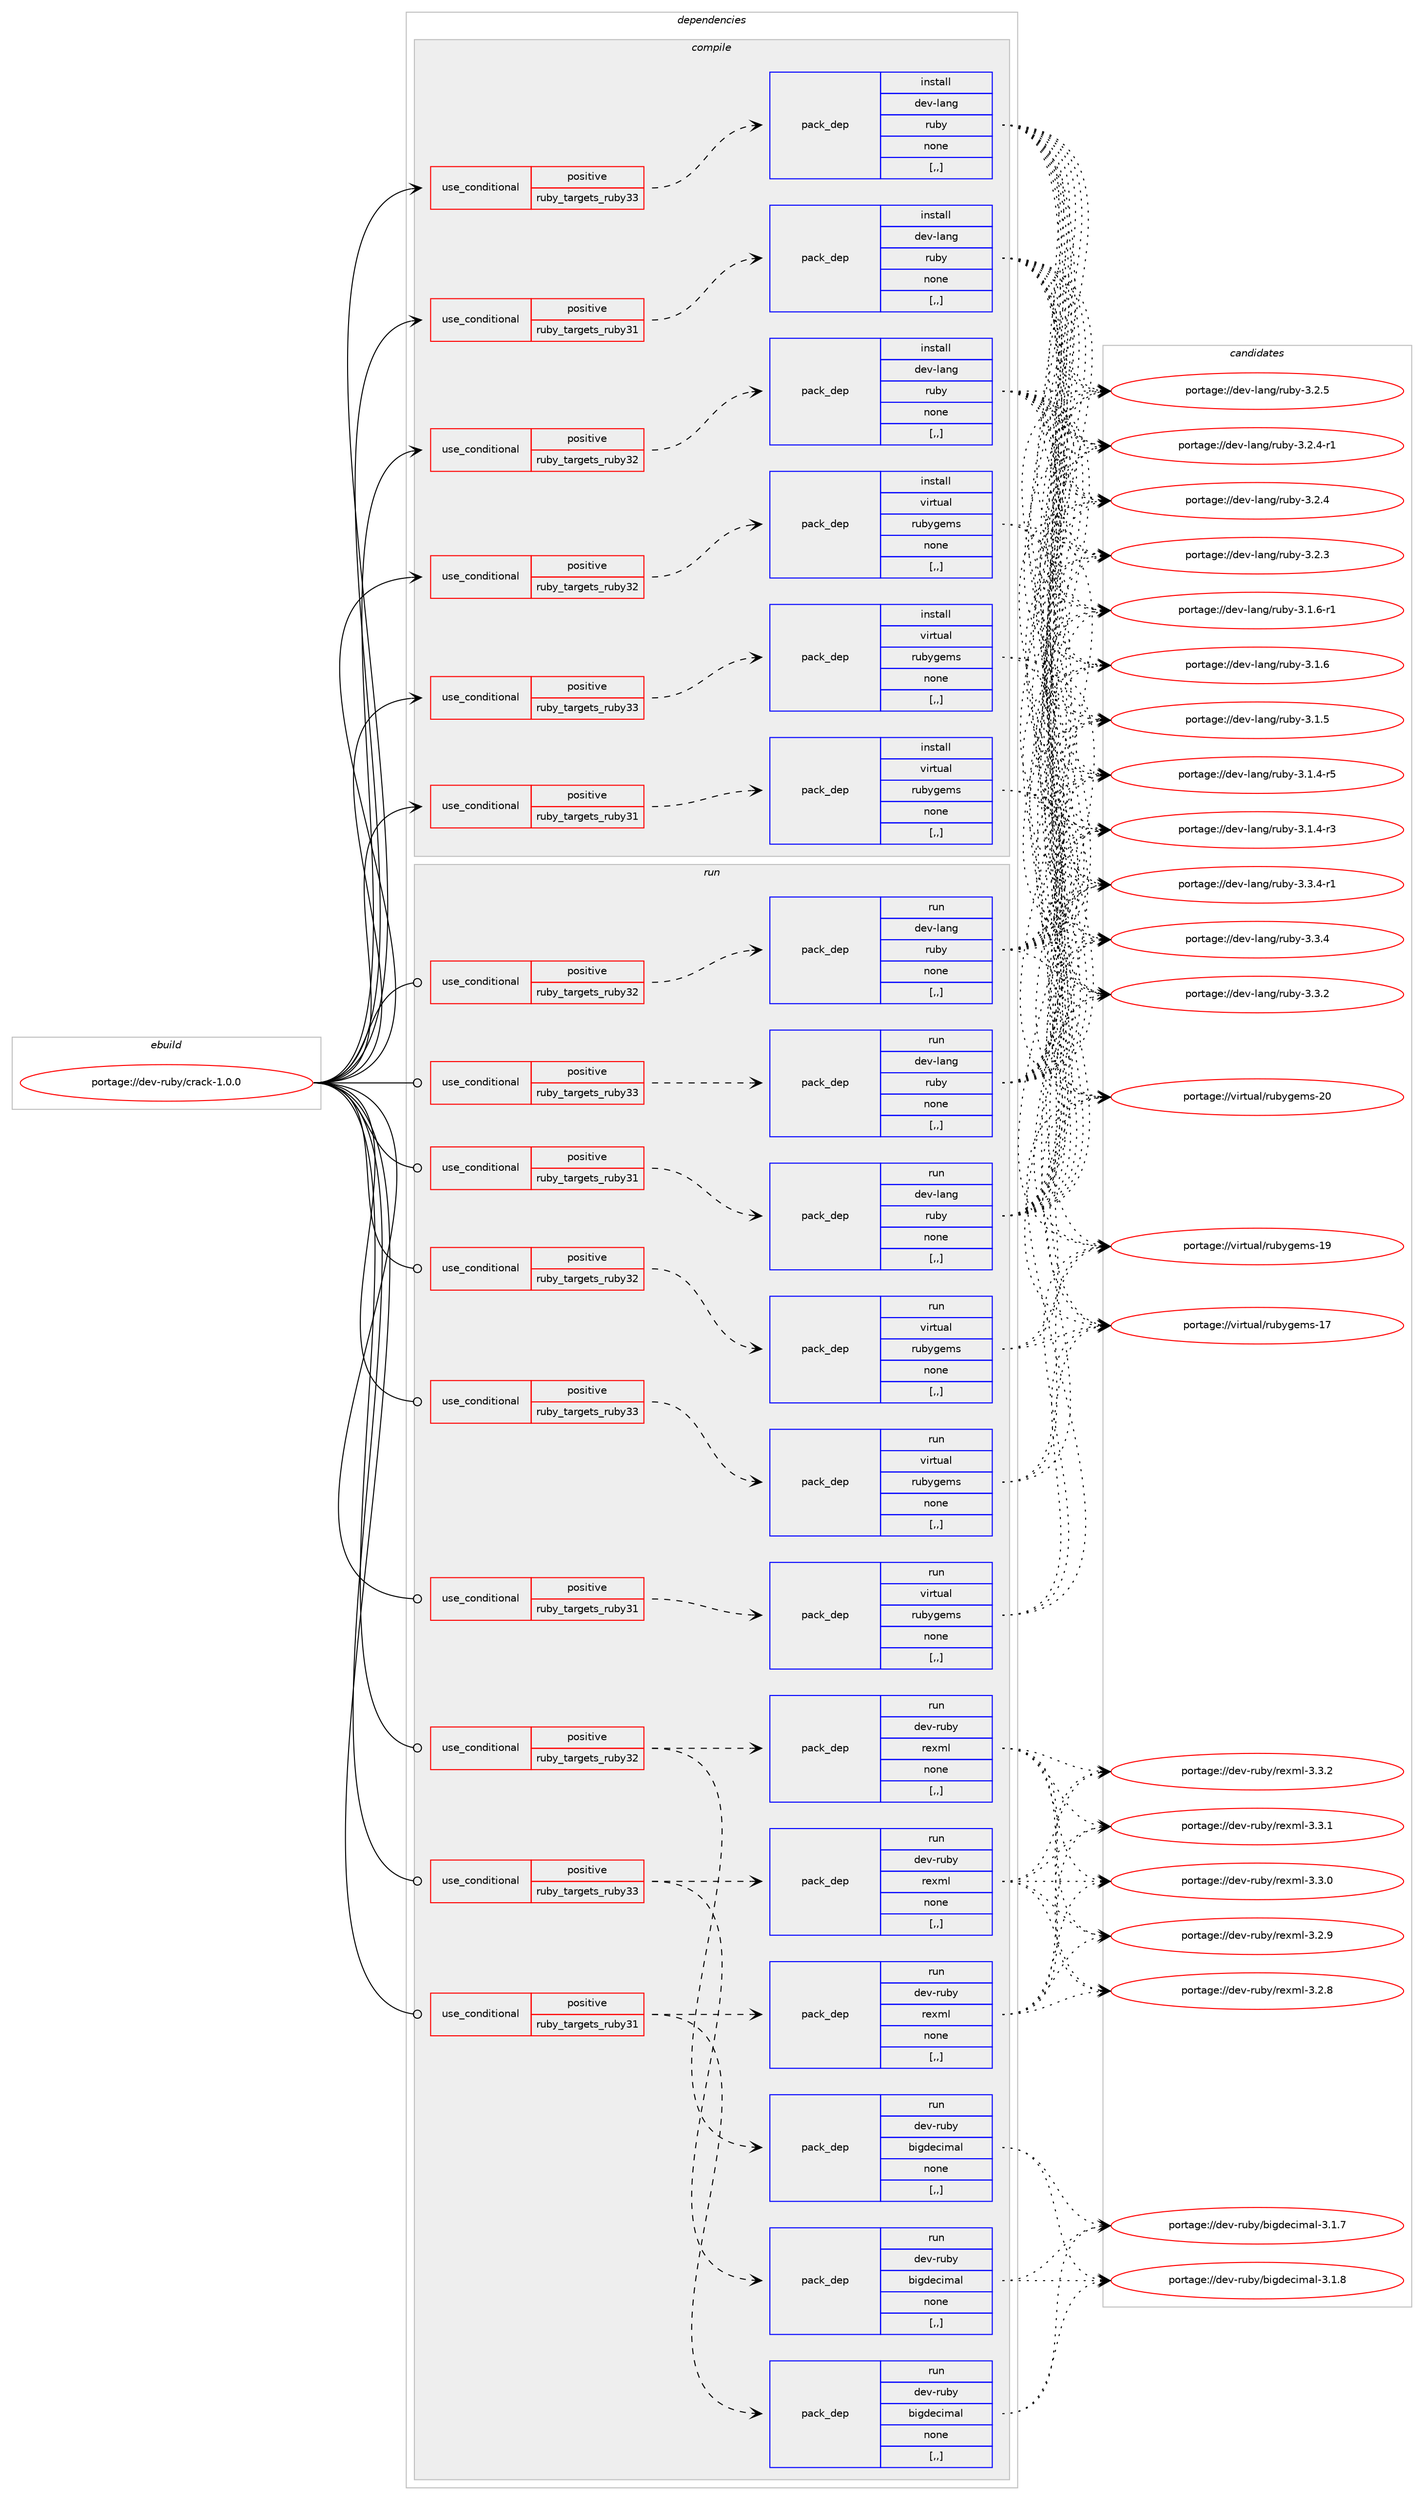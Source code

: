 digraph prolog {

# *************
# Graph options
# *************

newrank=true;
concentrate=true;
compound=true;
graph [rankdir=LR,fontname=Helvetica,fontsize=10,ranksep=1.5];#, ranksep=2.5, nodesep=0.2];
edge  [arrowhead=vee];
node  [fontname=Helvetica,fontsize=10];

# **********
# The ebuild
# **********

subgraph cluster_leftcol {
color=gray;
label=<<i>ebuild</i>>;
id [label="portage://dev-ruby/crack-1.0.0", color=red, width=4, href="../dev-ruby/crack-1.0.0.svg"];
}

# ****************
# The dependencies
# ****************

subgraph cluster_midcol {
color=gray;
label=<<i>dependencies</i>>;
subgraph cluster_compile {
fillcolor="#eeeeee";
style=filled;
label=<<i>compile</i>>;
subgraph cond46102 {
dependency180258 [label=<<TABLE BORDER="0" CELLBORDER="1" CELLSPACING="0" CELLPADDING="4"><TR><TD ROWSPAN="3" CELLPADDING="10">use_conditional</TD></TR><TR><TD>positive</TD></TR><TR><TD>ruby_targets_ruby31</TD></TR></TABLE>>, shape=none, color=red];
subgraph pack132863 {
dependency180259 [label=<<TABLE BORDER="0" CELLBORDER="1" CELLSPACING="0" CELLPADDING="4" WIDTH="220"><TR><TD ROWSPAN="6" CELLPADDING="30">pack_dep</TD></TR><TR><TD WIDTH="110">install</TD></TR><TR><TD>dev-lang</TD></TR><TR><TD>ruby</TD></TR><TR><TD>none</TD></TR><TR><TD>[,,]</TD></TR></TABLE>>, shape=none, color=blue];
}
dependency180258:e -> dependency180259:w [weight=20,style="dashed",arrowhead="vee"];
}
id:e -> dependency180258:w [weight=20,style="solid",arrowhead="vee"];
subgraph cond46103 {
dependency180260 [label=<<TABLE BORDER="0" CELLBORDER="1" CELLSPACING="0" CELLPADDING="4"><TR><TD ROWSPAN="3" CELLPADDING="10">use_conditional</TD></TR><TR><TD>positive</TD></TR><TR><TD>ruby_targets_ruby31</TD></TR></TABLE>>, shape=none, color=red];
subgraph pack132864 {
dependency180261 [label=<<TABLE BORDER="0" CELLBORDER="1" CELLSPACING="0" CELLPADDING="4" WIDTH="220"><TR><TD ROWSPAN="6" CELLPADDING="30">pack_dep</TD></TR><TR><TD WIDTH="110">install</TD></TR><TR><TD>virtual</TD></TR><TR><TD>rubygems</TD></TR><TR><TD>none</TD></TR><TR><TD>[,,]</TD></TR></TABLE>>, shape=none, color=blue];
}
dependency180260:e -> dependency180261:w [weight=20,style="dashed",arrowhead="vee"];
}
id:e -> dependency180260:w [weight=20,style="solid",arrowhead="vee"];
subgraph cond46104 {
dependency180262 [label=<<TABLE BORDER="0" CELLBORDER="1" CELLSPACING="0" CELLPADDING="4"><TR><TD ROWSPAN="3" CELLPADDING="10">use_conditional</TD></TR><TR><TD>positive</TD></TR><TR><TD>ruby_targets_ruby32</TD></TR></TABLE>>, shape=none, color=red];
subgraph pack132865 {
dependency180263 [label=<<TABLE BORDER="0" CELLBORDER="1" CELLSPACING="0" CELLPADDING="4" WIDTH="220"><TR><TD ROWSPAN="6" CELLPADDING="30">pack_dep</TD></TR><TR><TD WIDTH="110">install</TD></TR><TR><TD>dev-lang</TD></TR><TR><TD>ruby</TD></TR><TR><TD>none</TD></TR><TR><TD>[,,]</TD></TR></TABLE>>, shape=none, color=blue];
}
dependency180262:e -> dependency180263:w [weight=20,style="dashed",arrowhead="vee"];
}
id:e -> dependency180262:w [weight=20,style="solid",arrowhead="vee"];
subgraph cond46105 {
dependency180264 [label=<<TABLE BORDER="0" CELLBORDER="1" CELLSPACING="0" CELLPADDING="4"><TR><TD ROWSPAN="3" CELLPADDING="10">use_conditional</TD></TR><TR><TD>positive</TD></TR><TR><TD>ruby_targets_ruby32</TD></TR></TABLE>>, shape=none, color=red];
subgraph pack132866 {
dependency180265 [label=<<TABLE BORDER="0" CELLBORDER="1" CELLSPACING="0" CELLPADDING="4" WIDTH="220"><TR><TD ROWSPAN="6" CELLPADDING="30">pack_dep</TD></TR><TR><TD WIDTH="110">install</TD></TR><TR><TD>virtual</TD></TR><TR><TD>rubygems</TD></TR><TR><TD>none</TD></TR><TR><TD>[,,]</TD></TR></TABLE>>, shape=none, color=blue];
}
dependency180264:e -> dependency180265:w [weight=20,style="dashed",arrowhead="vee"];
}
id:e -> dependency180264:w [weight=20,style="solid",arrowhead="vee"];
subgraph cond46106 {
dependency180266 [label=<<TABLE BORDER="0" CELLBORDER="1" CELLSPACING="0" CELLPADDING="4"><TR><TD ROWSPAN="3" CELLPADDING="10">use_conditional</TD></TR><TR><TD>positive</TD></TR><TR><TD>ruby_targets_ruby33</TD></TR></TABLE>>, shape=none, color=red];
subgraph pack132867 {
dependency180267 [label=<<TABLE BORDER="0" CELLBORDER="1" CELLSPACING="0" CELLPADDING="4" WIDTH="220"><TR><TD ROWSPAN="6" CELLPADDING="30">pack_dep</TD></TR><TR><TD WIDTH="110">install</TD></TR><TR><TD>dev-lang</TD></TR><TR><TD>ruby</TD></TR><TR><TD>none</TD></TR><TR><TD>[,,]</TD></TR></TABLE>>, shape=none, color=blue];
}
dependency180266:e -> dependency180267:w [weight=20,style="dashed",arrowhead="vee"];
}
id:e -> dependency180266:w [weight=20,style="solid",arrowhead="vee"];
subgraph cond46107 {
dependency180268 [label=<<TABLE BORDER="0" CELLBORDER="1" CELLSPACING="0" CELLPADDING="4"><TR><TD ROWSPAN="3" CELLPADDING="10">use_conditional</TD></TR><TR><TD>positive</TD></TR><TR><TD>ruby_targets_ruby33</TD></TR></TABLE>>, shape=none, color=red];
subgraph pack132868 {
dependency180269 [label=<<TABLE BORDER="0" CELLBORDER="1" CELLSPACING="0" CELLPADDING="4" WIDTH="220"><TR><TD ROWSPAN="6" CELLPADDING="30">pack_dep</TD></TR><TR><TD WIDTH="110">install</TD></TR><TR><TD>virtual</TD></TR><TR><TD>rubygems</TD></TR><TR><TD>none</TD></TR><TR><TD>[,,]</TD></TR></TABLE>>, shape=none, color=blue];
}
dependency180268:e -> dependency180269:w [weight=20,style="dashed",arrowhead="vee"];
}
id:e -> dependency180268:w [weight=20,style="solid",arrowhead="vee"];
}
subgraph cluster_compileandrun {
fillcolor="#eeeeee";
style=filled;
label=<<i>compile and run</i>>;
}
subgraph cluster_run {
fillcolor="#eeeeee";
style=filled;
label=<<i>run</i>>;
subgraph cond46108 {
dependency180270 [label=<<TABLE BORDER="0" CELLBORDER="1" CELLSPACING="0" CELLPADDING="4"><TR><TD ROWSPAN="3" CELLPADDING="10">use_conditional</TD></TR><TR><TD>positive</TD></TR><TR><TD>ruby_targets_ruby31</TD></TR></TABLE>>, shape=none, color=red];
subgraph pack132869 {
dependency180271 [label=<<TABLE BORDER="0" CELLBORDER="1" CELLSPACING="0" CELLPADDING="4" WIDTH="220"><TR><TD ROWSPAN="6" CELLPADDING="30">pack_dep</TD></TR><TR><TD WIDTH="110">run</TD></TR><TR><TD>dev-lang</TD></TR><TR><TD>ruby</TD></TR><TR><TD>none</TD></TR><TR><TD>[,,]</TD></TR></TABLE>>, shape=none, color=blue];
}
dependency180270:e -> dependency180271:w [weight=20,style="dashed",arrowhead="vee"];
}
id:e -> dependency180270:w [weight=20,style="solid",arrowhead="odot"];
subgraph cond46109 {
dependency180272 [label=<<TABLE BORDER="0" CELLBORDER="1" CELLSPACING="0" CELLPADDING="4"><TR><TD ROWSPAN="3" CELLPADDING="10">use_conditional</TD></TR><TR><TD>positive</TD></TR><TR><TD>ruby_targets_ruby31</TD></TR></TABLE>>, shape=none, color=red];
subgraph pack132870 {
dependency180273 [label=<<TABLE BORDER="0" CELLBORDER="1" CELLSPACING="0" CELLPADDING="4" WIDTH="220"><TR><TD ROWSPAN="6" CELLPADDING="30">pack_dep</TD></TR><TR><TD WIDTH="110">run</TD></TR><TR><TD>dev-ruby</TD></TR><TR><TD>bigdecimal</TD></TR><TR><TD>none</TD></TR><TR><TD>[,,]</TD></TR></TABLE>>, shape=none, color=blue];
}
dependency180272:e -> dependency180273:w [weight=20,style="dashed",arrowhead="vee"];
subgraph pack132871 {
dependency180274 [label=<<TABLE BORDER="0" CELLBORDER="1" CELLSPACING="0" CELLPADDING="4" WIDTH="220"><TR><TD ROWSPAN="6" CELLPADDING="30">pack_dep</TD></TR><TR><TD WIDTH="110">run</TD></TR><TR><TD>dev-ruby</TD></TR><TR><TD>rexml</TD></TR><TR><TD>none</TD></TR><TR><TD>[,,]</TD></TR></TABLE>>, shape=none, color=blue];
}
dependency180272:e -> dependency180274:w [weight=20,style="dashed",arrowhead="vee"];
}
id:e -> dependency180272:w [weight=20,style="solid",arrowhead="odot"];
subgraph cond46110 {
dependency180275 [label=<<TABLE BORDER="0" CELLBORDER="1" CELLSPACING="0" CELLPADDING="4"><TR><TD ROWSPAN="3" CELLPADDING="10">use_conditional</TD></TR><TR><TD>positive</TD></TR><TR><TD>ruby_targets_ruby31</TD></TR></TABLE>>, shape=none, color=red];
subgraph pack132872 {
dependency180276 [label=<<TABLE BORDER="0" CELLBORDER="1" CELLSPACING="0" CELLPADDING="4" WIDTH="220"><TR><TD ROWSPAN="6" CELLPADDING="30">pack_dep</TD></TR><TR><TD WIDTH="110">run</TD></TR><TR><TD>virtual</TD></TR><TR><TD>rubygems</TD></TR><TR><TD>none</TD></TR><TR><TD>[,,]</TD></TR></TABLE>>, shape=none, color=blue];
}
dependency180275:e -> dependency180276:w [weight=20,style="dashed",arrowhead="vee"];
}
id:e -> dependency180275:w [weight=20,style="solid",arrowhead="odot"];
subgraph cond46111 {
dependency180277 [label=<<TABLE BORDER="0" CELLBORDER="1" CELLSPACING="0" CELLPADDING="4"><TR><TD ROWSPAN="3" CELLPADDING="10">use_conditional</TD></TR><TR><TD>positive</TD></TR><TR><TD>ruby_targets_ruby32</TD></TR></TABLE>>, shape=none, color=red];
subgraph pack132873 {
dependency180278 [label=<<TABLE BORDER="0" CELLBORDER="1" CELLSPACING="0" CELLPADDING="4" WIDTH="220"><TR><TD ROWSPAN="6" CELLPADDING="30">pack_dep</TD></TR><TR><TD WIDTH="110">run</TD></TR><TR><TD>dev-lang</TD></TR><TR><TD>ruby</TD></TR><TR><TD>none</TD></TR><TR><TD>[,,]</TD></TR></TABLE>>, shape=none, color=blue];
}
dependency180277:e -> dependency180278:w [weight=20,style="dashed",arrowhead="vee"];
}
id:e -> dependency180277:w [weight=20,style="solid",arrowhead="odot"];
subgraph cond46112 {
dependency180279 [label=<<TABLE BORDER="0" CELLBORDER="1" CELLSPACING="0" CELLPADDING="4"><TR><TD ROWSPAN="3" CELLPADDING="10">use_conditional</TD></TR><TR><TD>positive</TD></TR><TR><TD>ruby_targets_ruby32</TD></TR></TABLE>>, shape=none, color=red];
subgraph pack132874 {
dependency180280 [label=<<TABLE BORDER="0" CELLBORDER="1" CELLSPACING="0" CELLPADDING="4" WIDTH="220"><TR><TD ROWSPAN="6" CELLPADDING="30">pack_dep</TD></TR><TR><TD WIDTH="110">run</TD></TR><TR><TD>dev-ruby</TD></TR><TR><TD>bigdecimal</TD></TR><TR><TD>none</TD></TR><TR><TD>[,,]</TD></TR></TABLE>>, shape=none, color=blue];
}
dependency180279:e -> dependency180280:w [weight=20,style="dashed",arrowhead="vee"];
subgraph pack132875 {
dependency180281 [label=<<TABLE BORDER="0" CELLBORDER="1" CELLSPACING="0" CELLPADDING="4" WIDTH="220"><TR><TD ROWSPAN="6" CELLPADDING="30">pack_dep</TD></TR><TR><TD WIDTH="110">run</TD></TR><TR><TD>dev-ruby</TD></TR><TR><TD>rexml</TD></TR><TR><TD>none</TD></TR><TR><TD>[,,]</TD></TR></TABLE>>, shape=none, color=blue];
}
dependency180279:e -> dependency180281:w [weight=20,style="dashed",arrowhead="vee"];
}
id:e -> dependency180279:w [weight=20,style="solid",arrowhead="odot"];
subgraph cond46113 {
dependency180282 [label=<<TABLE BORDER="0" CELLBORDER="1" CELLSPACING="0" CELLPADDING="4"><TR><TD ROWSPAN="3" CELLPADDING="10">use_conditional</TD></TR><TR><TD>positive</TD></TR><TR><TD>ruby_targets_ruby32</TD></TR></TABLE>>, shape=none, color=red];
subgraph pack132876 {
dependency180283 [label=<<TABLE BORDER="0" CELLBORDER="1" CELLSPACING="0" CELLPADDING="4" WIDTH="220"><TR><TD ROWSPAN="6" CELLPADDING="30">pack_dep</TD></TR><TR><TD WIDTH="110">run</TD></TR><TR><TD>virtual</TD></TR><TR><TD>rubygems</TD></TR><TR><TD>none</TD></TR><TR><TD>[,,]</TD></TR></TABLE>>, shape=none, color=blue];
}
dependency180282:e -> dependency180283:w [weight=20,style="dashed",arrowhead="vee"];
}
id:e -> dependency180282:w [weight=20,style="solid",arrowhead="odot"];
subgraph cond46114 {
dependency180284 [label=<<TABLE BORDER="0" CELLBORDER="1" CELLSPACING="0" CELLPADDING="4"><TR><TD ROWSPAN="3" CELLPADDING="10">use_conditional</TD></TR><TR><TD>positive</TD></TR><TR><TD>ruby_targets_ruby33</TD></TR></TABLE>>, shape=none, color=red];
subgraph pack132877 {
dependency180285 [label=<<TABLE BORDER="0" CELLBORDER="1" CELLSPACING="0" CELLPADDING="4" WIDTH="220"><TR><TD ROWSPAN="6" CELLPADDING="30">pack_dep</TD></TR><TR><TD WIDTH="110">run</TD></TR><TR><TD>dev-lang</TD></TR><TR><TD>ruby</TD></TR><TR><TD>none</TD></TR><TR><TD>[,,]</TD></TR></TABLE>>, shape=none, color=blue];
}
dependency180284:e -> dependency180285:w [weight=20,style="dashed",arrowhead="vee"];
}
id:e -> dependency180284:w [weight=20,style="solid",arrowhead="odot"];
subgraph cond46115 {
dependency180286 [label=<<TABLE BORDER="0" CELLBORDER="1" CELLSPACING="0" CELLPADDING="4"><TR><TD ROWSPAN="3" CELLPADDING="10">use_conditional</TD></TR><TR><TD>positive</TD></TR><TR><TD>ruby_targets_ruby33</TD></TR></TABLE>>, shape=none, color=red];
subgraph pack132878 {
dependency180287 [label=<<TABLE BORDER="0" CELLBORDER="1" CELLSPACING="0" CELLPADDING="4" WIDTH="220"><TR><TD ROWSPAN="6" CELLPADDING="30">pack_dep</TD></TR><TR><TD WIDTH="110">run</TD></TR><TR><TD>dev-ruby</TD></TR><TR><TD>bigdecimal</TD></TR><TR><TD>none</TD></TR><TR><TD>[,,]</TD></TR></TABLE>>, shape=none, color=blue];
}
dependency180286:e -> dependency180287:w [weight=20,style="dashed",arrowhead="vee"];
subgraph pack132879 {
dependency180288 [label=<<TABLE BORDER="0" CELLBORDER="1" CELLSPACING="0" CELLPADDING="4" WIDTH="220"><TR><TD ROWSPAN="6" CELLPADDING="30">pack_dep</TD></TR><TR><TD WIDTH="110">run</TD></TR><TR><TD>dev-ruby</TD></TR><TR><TD>rexml</TD></TR><TR><TD>none</TD></TR><TR><TD>[,,]</TD></TR></TABLE>>, shape=none, color=blue];
}
dependency180286:e -> dependency180288:w [weight=20,style="dashed",arrowhead="vee"];
}
id:e -> dependency180286:w [weight=20,style="solid",arrowhead="odot"];
subgraph cond46116 {
dependency180289 [label=<<TABLE BORDER="0" CELLBORDER="1" CELLSPACING="0" CELLPADDING="4"><TR><TD ROWSPAN="3" CELLPADDING="10">use_conditional</TD></TR><TR><TD>positive</TD></TR><TR><TD>ruby_targets_ruby33</TD></TR></TABLE>>, shape=none, color=red];
subgraph pack132880 {
dependency180290 [label=<<TABLE BORDER="0" CELLBORDER="1" CELLSPACING="0" CELLPADDING="4" WIDTH="220"><TR><TD ROWSPAN="6" CELLPADDING="30">pack_dep</TD></TR><TR><TD WIDTH="110">run</TD></TR><TR><TD>virtual</TD></TR><TR><TD>rubygems</TD></TR><TR><TD>none</TD></TR><TR><TD>[,,]</TD></TR></TABLE>>, shape=none, color=blue];
}
dependency180289:e -> dependency180290:w [weight=20,style="dashed",arrowhead="vee"];
}
id:e -> dependency180289:w [weight=20,style="solid",arrowhead="odot"];
}
}

# **************
# The candidates
# **************

subgraph cluster_choices {
rank=same;
color=gray;
label=<<i>candidates</i>>;

subgraph choice132863 {
color=black;
nodesep=1;
choice100101118451089711010347114117981214551465146524511449 [label="portage://dev-lang/ruby-3.3.4-r1", color=red, width=4,href="../dev-lang/ruby-3.3.4-r1.svg"];
choice10010111845108971101034711411798121455146514652 [label="portage://dev-lang/ruby-3.3.4", color=red, width=4,href="../dev-lang/ruby-3.3.4.svg"];
choice10010111845108971101034711411798121455146514650 [label="portage://dev-lang/ruby-3.3.2", color=red, width=4,href="../dev-lang/ruby-3.3.2.svg"];
choice10010111845108971101034711411798121455146504653 [label="portage://dev-lang/ruby-3.2.5", color=red, width=4,href="../dev-lang/ruby-3.2.5.svg"];
choice100101118451089711010347114117981214551465046524511449 [label="portage://dev-lang/ruby-3.2.4-r1", color=red, width=4,href="../dev-lang/ruby-3.2.4-r1.svg"];
choice10010111845108971101034711411798121455146504652 [label="portage://dev-lang/ruby-3.2.4", color=red, width=4,href="../dev-lang/ruby-3.2.4.svg"];
choice10010111845108971101034711411798121455146504651 [label="portage://dev-lang/ruby-3.2.3", color=red, width=4,href="../dev-lang/ruby-3.2.3.svg"];
choice100101118451089711010347114117981214551464946544511449 [label="portage://dev-lang/ruby-3.1.6-r1", color=red, width=4,href="../dev-lang/ruby-3.1.6-r1.svg"];
choice10010111845108971101034711411798121455146494654 [label="portage://dev-lang/ruby-3.1.6", color=red, width=4,href="../dev-lang/ruby-3.1.6.svg"];
choice10010111845108971101034711411798121455146494653 [label="portage://dev-lang/ruby-3.1.5", color=red, width=4,href="../dev-lang/ruby-3.1.5.svg"];
choice100101118451089711010347114117981214551464946524511453 [label="portage://dev-lang/ruby-3.1.4-r5", color=red, width=4,href="../dev-lang/ruby-3.1.4-r5.svg"];
choice100101118451089711010347114117981214551464946524511451 [label="portage://dev-lang/ruby-3.1.4-r3", color=red, width=4,href="../dev-lang/ruby-3.1.4-r3.svg"];
dependency180259:e -> choice100101118451089711010347114117981214551465146524511449:w [style=dotted,weight="100"];
dependency180259:e -> choice10010111845108971101034711411798121455146514652:w [style=dotted,weight="100"];
dependency180259:e -> choice10010111845108971101034711411798121455146514650:w [style=dotted,weight="100"];
dependency180259:e -> choice10010111845108971101034711411798121455146504653:w [style=dotted,weight="100"];
dependency180259:e -> choice100101118451089711010347114117981214551465046524511449:w [style=dotted,weight="100"];
dependency180259:e -> choice10010111845108971101034711411798121455146504652:w [style=dotted,weight="100"];
dependency180259:e -> choice10010111845108971101034711411798121455146504651:w [style=dotted,weight="100"];
dependency180259:e -> choice100101118451089711010347114117981214551464946544511449:w [style=dotted,weight="100"];
dependency180259:e -> choice10010111845108971101034711411798121455146494654:w [style=dotted,weight="100"];
dependency180259:e -> choice10010111845108971101034711411798121455146494653:w [style=dotted,weight="100"];
dependency180259:e -> choice100101118451089711010347114117981214551464946524511453:w [style=dotted,weight="100"];
dependency180259:e -> choice100101118451089711010347114117981214551464946524511451:w [style=dotted,weight="100"];
}
subgraph choice132864 {
color=black;
nodesep=1;
choice118105114116117971084711411798121103101109115455048 [label="portage://virtual/rubygems-20", color=red, width=4,href="../virtual/rubygems-20.svg"];
choice118105114116117971084711411798121103101109115454957 [label="portage://virtual/rubygems-19", color=red, width=4,href="../virtual/rubygems-19.svg"];
choice118105114116117971084711411798121103101109115454955 [label="portage://virtual/rubygems-17", color=red, width=4,href="../virtual/rubygems-17.svg"];
dependency180261:e -> choice118105114116117971084711411798121103101109115455048:w [style=dotted,weight="100"];
dependency180261:e -> choice118105114116117971084711411798121103101109115454957:w [style=dotted,weight="100"];
dependency180261:e -> choice118105114116117971084711411798121103101109115454955:w [style=dotted,weight="100"];
}
subgraph choice132865 {
color=black;
nodesep=1;
choice100101118451089711010347114117981214551465146524511449 [label="portage://dev-lang/ruby-3.3.4-r1", color=red, width=4,href="../dev-lang/ruby-3.3.4-r1.svg"];
choice10010111845108971101034711411798121455146514652 [label="portage://dev-lang/ruby-3.3.4", color=red, width=4,href="../dev-lang/ruby-3.3.4.svg"];
choice10010111845108971101034711411798121455146514650 [label="portage://dev-lang/ruby-3.3.2", color=red, width=4,href="../dev-lang/ruby-3.3.2.svg"];
choice10010111845108971101034711411798121455146504653 [label="portage://dev-lang/ruby-3.2.5", color=red, width=4,href="../dev-lang/ruby-3.2.5.svg"];
choice100101118451089711010347114117981214551465046524511449 [label="portage://dev-lang/ruby-3.2.4-r1", color=red, width=4,href="../dev-lang/ruby-3.2.4-r1.svg"];
choice10010111845108971101034711411798121455146504652 [label="portage://dev-lang/ruby-3.2.4", color=red, width=4,href="../dev-lang/ruby-3.2.4.svg"];
choice10010111845108971101034711411798121455146504651 [label="portage://dev-lang/ruby-3.2.3", color=red, width=4,href="../dev-lang/ruby-3.2.3.svg"];
choice100101118451089711010347114117981214551464946544511449 [label="portage://dev-lang/ruby-3.1.6-r1", color=red, width=4,href="../dev-lang/ruby-3.1.6-r1.svg"];
choice10010111845108971101034711411798121455146494654 [label="portage://dev-lang/ruby-3.1.6", color=red, width=4,href="../dev-lang/ruby-3.1.6.svg"];
choice10010111845108971101034711411798121455146494653 [label="portage://dev-lang/ruby-3.1.5", color=red, width=4,href="../dev-lang/ruby-3.1.5.svg"];
choice100101118451089711010347114117981214551464946524511453 [label="portage://dev-lang/ruby-3.1.4-r5", color=red, width=4,href="../dev-lang/ruby-3.1.4-r5.svg"];
choice100101118451089711010347114117981214551464946524511451 [label="portage://dev-lang/ruby-3.1.4-r3", color=red, width=4,href="../dev-lang/ruby-3.1.4-r3.svg"];
dependency180263:e -> choice100101118451089711010347114117981214551465146524511449:w [style=dotted,weight="100"];
dependency180263:e -> choice10010111845108971101034711411798121455146514652:w [style=dotted,weight="100"];
dependency180263:e -> choice10010111845108971101034711411798121455146514650:w [style=dotted,weight="100"];
dependency180263:e -> choice10010111845108971101034711411798121455146504653:w [style=dotted,weight="100"];
dependency180263:e -> choice100101118451089711010347114117981214551465046524511449:w [style=dotted,weight="100"];
dependency180263:e -> choice10010111845108971101034711411798121455146504652:w [style=dotted,weight="100"];
dependency180263:e -> choice10010111845108971101034711411798121455146504651:w [style=dotted,weight="100"];
dependency180263:e -> choice100101118451089711010347114117981214551464946544511449:w [style=dotted,weight="100"];
dependency180263:e -> choice10010111845108971101034711411798121455146494654:w [style=dotted,weight="100"];
dependency180263:e -> choice10010111845108971101034711411798121455146494653:w [style=dotted,weight="100"];
dependency180263:e -> choice100101118451089711010347114117981214551464946524511453:w [style=dotted,weight="100"];
dependency180263:e -> choice100101118451089711010347114117981214551464946524511451:w [style=dotted,weight="100"];
}
subgraph choice132866 {
color=black;
nodesep=1;
choice118105114116117971084711411798121103101109115455048 [label="portage://virtual/rubygems-20", color=red, width=4,href="../virtual/rubygems-20.svg"];
choice118105114116117971084711411798121103101109115454957 [label="portage://virtual/rubygems-19", color=red, width=4,href="../virtual/rubygems-19.svg"];
choice118105114116117971084711411798121103101109115454955 [label="portage://virtual/rubygems-17", color=red, width=4,href="../virtual/rubygems-17.svg"];
dependency180265:e -> choice118105114116117971084711411798121103101109115455048:w [style=dotted,weight="100"];
dependency180265:e -> choice118105114116117971084711411798121103101109115454957:w [style=dotted,weight="100"];
dependency180265:e -> choice118105114116117971084711411798121103101109115454955:w [style=dotted,weight="100"];
}
subgraph choice132867 {
color=black;
nodesep=1;
choice100101118451089711010347114117981214551465146524511449 [label="portage://dev-lang/ruby-3.3.4-r1", color=red, width=4,href="../dev-lang/ruby-3.3.4-r1.svg"];
choice10010111845108971101034711411798121455146514652 [label="portage://dev-lang/ruby-3.3.4", color=red, width=4,href="../dev-lang/ruby-3.3.4.svg"];
choice10010111845108971101034711411798121455146514650 [label="portage://dev-lang/ruby-3.3.2", color=red, width=4,href="../dev-lang/ruby-3.3.2.svg"];
choice10010111845108971101034711411798121455146504653 [label="portage://dev-lang/ruby-3.2.5", color=red, width=4,href="../dev-lang/ruby-3.2.5.svg"];
choice100101118451089711010347114117981214551465046524511449 [label="portage://dev-lang/ruby-3.2.4-r1", color=red, width=4,href="../dev-lang/ruby-3.2.4-r1.svg"];
choice10010111845108971101034711411798121455146504652 [label="portage://dev-lang/ruby-3.2.4", color=red, width=4,href="../dev-lang/ruby-3.2.4.svg"];
choice10010111845108971101034711411798121455146504651 [label="portage://dev-lang/ruby-3.2.3", color=red, width=4,href="../dev-lang/ruby-3.2.3.svg"];
choice100101118451089711010347114117981214551464946544511449 [label="portage://dev-lang/ruby-3.1.6-r1", color=red, width=4,href="../dev-lang/ruby-3.1.6-r1.svg"];
choice10010111845108971101034711411798121455146494654 [label="portage://dev-lang/ruby-3.1.6", color=red, width=4,href="../dev-lang/ruby-3.1.6.svg"];
choice10010111845108971101034711411798121455146494653 [label="portage://dev-lang/ruby-3.1.5", color=red, width=4,href="../dev-lang/ruby-3.1.5.svg"];
choice100101118451089711010347114117981214551464946524511453 [label="portage://dev-lang/ruby-3.1.4-r5", color=red, width=4,href="../dev-lang/ruby-3.1.4-r5.svg"];
choice100101118451089711010347114117981214551464946524511451 [label="portage://dev-lang/ruby-3.1.4-r3", color=red, width=4,href="../dev-lang/ruby-3.1.4-r3.svg"];
dependency180267:e -> choice100101118451089711010347114117981214551465146524511449:w [style=dotted,weight="100"];
dependency180267:e -> choice10010111845108971101034711411798121455146514652:w [style=dotted,weight="100"];
dependency180267:e -> choice10010111845108971101034711411798121455146514650:w [style=dotted,weight="100"];
dependency180267:e -> choice10010111845108971101034711411798121455146504653:w [style=dotted,weight="100"];
dependency180267:e -> choice100101118451089711010347114117981214551465046524511449:w [style=dotted,weight="100"];
dependency180267:e -> choice10010111845108971101034711411798121455146504652:w [style=dotted,weight="100"];
dependency180267:e -> choice10010111845108971101034711411798121455146504651:w [style=dotted,weight="100"];
dependency180267:e -> choice100101118451089711010347114117981214551464946544511449:w [style=dotted,weight="100"];
dependency180267:e -> choice10010111845108971101034711411798121455146494654:w [style=dotted,weight="100"];
dependency180267:e -> choice10010111845108971101034711411798121455146494653:w [style=dotted,weight="100"];
dependency180267:e -> choice100101118451089711010347114117981214551464946524511453:w [style=dotted,weight="100"];
dependency180267:e -> choice100101118451089711010347114117981214551464946524511451:w [style=dotted,weight="100"];
}
subgraph choice132868 {
color=black;
nodesep=1;
choice118105114116117971084711411798121103101109115455048 [label="portage://virtual/rubygems-20", color=red, width=4,href="../virtual/rubygems-20.svg"];
choice118105114116117971084711411798121103101109115454957 [label="portage://virtual/rubygems-19", color=red, width=4,href="../virtual/rubygems-19.svg"];
choice118105114116117971084711411798121103101109115454955 [label="portage://virtual/rubygems-17", color=red, width=4,href="../virtual/rubygems-17.svg"];
dependency180269:e -> choice118105114116117971084711411798121103101109115455048:w [style=dotted,weight="100"];
dependency180269:e -> choice118105114116117971084711411798121103101109115454957:w [style=dotted,weight="100"];
dependency180269:e -> choice118105114116117971084711411798121103101109115454955:w [style=dotted,weight="100"];
}
subgraph choice132869 {
color=black;
nodesep=1;
choice100101118451089711010347114117981214551465146524511449 [label="portage://dev-lang/ruby-3.3.4-r1", color=red, width=4,href="../dev-lang/ruby-3.3.4-r1.svg"];
choice10010111845108971101034711411798121455146514652 [label="portage://dev-lang/ruby-3.3.4", color=red, width=4,href="../dev-lang/ruby-3.3.4.svg"];
choice10010111845108971101034711411798121455146514650 [label="portage://dev-lang/ruby-3.3.2", color=red, width=4,href="../dev-lang/ruby-3.3.2.svg"];
choice10010111845108971101034711411798121455146504653 [label="portage://dev-lang/ruby-3.2.5", color=red, width=4,href="../dev-lang/ruby-3.2.5.svg"];
choice100101118451089711010347114117981214551465046524511449 [label="portage://dev-lang/ruby-3.2.4-r1", color=red, width=4,href="../dev-lang/ruby-3.2.4-r1.svg"];
choice10010111845108971101034711411798121455146504652 [label="portage://dev-lang/ruby-3.2.4", color=red, width=4,href="../dev-lang/ruby-3.2.4.svg"];
choice10010111845108971101034711411798121455146504651 [label="portage://dev-lang/ruby-3.2.3", color=red, width=4,href="../dev-lang/ruby-3.2.3.svg"];
choice100101118451089711010347114117981214551464946544511449 [label="portage://dev-lang/ruby-3.1.6-r1", color=red, width=4,href="../dev-lang/ruby-3.1.6-r1.svg"];
choice10010111845108971101034711411798121455146494654 [label="portage://dev-lang/ruby-3.1.6", color=red, width=4,href="../dev-lang/ruby-3.1.6.svg"];
choice10010111845108971101034711411798121455146494653 [label="portage://dev-lang/ruby-3.1.5", color=red, width=4,href="../dev-lang/ruby-3.1.5.svg"];
choice100101118451089711010347114117981214551464946524511453 [label="portage://dev-lang/ruby-3.1.4-r5", color=red, width=4,href="../dev-lang/ruby-3.1.4-r5.svg"];
choice100101118451089711010347114117981214551464946524511451 [label="portage://dev-lang/ruby-3.1.4-r3", color=red, width=4,href="../dev-lang/ruby-3.1.4-r3.svg"];
dependency180271:e -> choice100101118451089711010347114117981214551465146524511449:w [style=dotted,weight="100"];
dependency180271:e -> choice10010111845108971101034711411798121455146514652:w [style=dotted,weight="100"];
dependency180271:e -> choice10010111845108971101034711411798121455146514650:w [style=dotted,weight="100"];
dependency180271:e -> choice10010111845108971101034711411798121455146504653:w [style=dotted,weight="100"];
dependency180271:e -> choice100101118451089711010347114117981214551465046524511449:w [style=dotted,weight="100"];
dependency180271:e -> choice10010111845108971101034711411798121455146504652:w [style=dotted,weight="100"];
dependency180271:e -> choice10010111845108971101034711411798121455146504651:w [style=dotted,weight="100"];
dependency180271:e -> choice100101118451089711010347114117981214551464946544511449:w [style=dotted,weight="100"];
dependency180271:e -> choice10010111845108971101034711411798121455146494654:w [style=dotted,weight="100"];
dependency180271:e -> choice10010111845108971101034711411798121455146494653:w [style=dotted,weight="100"];
dependency180271:e -> choice100101118451089711010347114117981214551464946524511453:w [style=dotted,weight="100"];
dependency180271:e -> choice100101118451089711010347114117981214551464946524511451:w [style=dotted,weight="100"];
}
subgraph choice132870 {
color=black;
nodesep=1;
choice100101118451141179812147981051031001019910510997108455146494656 [label="portage://dev-ruby/bigdecimal-3.1.8", color=red, width=4,href="../dev-ruby/bigdecimal-3.1.8.svg"];
choice100101118451141179812147981051031001019910510997108455146494655 [label="portage://dev-ruby/bigdecimal-3.1.7", color=red, width=4,href="../dev-ruby/bigdecimal-3.1.7.svg"];
dependency180273:e -> choice100101118451141179812147981051031001019910510997108455146494656:w [style=dotted,weight="100"];
dependency180273:e -> choice100101118451141179812147981051031001019910510997108455146494655:w [style=dotted,weight="100"];
}
subgraph choice132871 {
color=black;
nodesep=1;
choice100101118451141179812147114101120109108455146514650 [label="portage://dev-ruby/rexml-3.3.2", color=red, width=4,href="../dev-ruby/rexml-3.3.2.svg"];
choice100101118451141179812147114101120109108455146514649 [label="portage://dev-ruby/rexml-3.3.1", color=red, width=4,href="../dev-ruby/rexml-3.3.1.svg"];
choice100101118451141179812147114101120109108455146514648 [label="portage://dev-ruby/rexml-3.3.0", color=red, width=4,href="../dev-ruby/rexml-3.3.0.svg"];
choice100101118451141179812147114101120109108455146504657 [label="portage://dev-ruby/rexml-3.2.9", color=red, width=4,href="../dev-ruby/rexml-3.2.9.svg"];
choice100101118451141179812147114101120109108455146504656 [label="portage://dev-ruby/rexml-3.2.8", color=red, width=4,href="../dev-ruby/rexml-3.2.8.svg"];
dependency180274:e -> choice100101118451141179812147114101120109108455146514650:w [style=dotted,weight="100"];
dependency180274:e -> choice100101118451141179812147114101120109108455146514649:w [style=dotted,weight="100"];
dependency180274:e -> choice100101118451141179812147114101120109108455146514648:w [style=dotted,weight="100"];
dependency180274:e -> choice100101118451141179812147114101120109108455146504657:w [style=dotted,weight="100"];
dependency180274:e -> choice100101118451141179812147114101120109108455146504656:w [style=dotted,weight="100"];
}
subgraph choice132872 {
color=black;
nodesep=1;
choice118105114116117971084711411798121103101109115455048 [label="portage://virtual/rubygems-20", color=red, width=4,href="../virtual/rubygems-20.svg"];
choice118105114116117971084711411798121103101109115454957 [label="portage://virtual/rubygems-19", color=red, width=4,href="../virtual/rubygems-19.svg"];
choice118105114116117971084711411798121103101109115454955 [label="portage://virtual/rubygems-17", color=red, width=4,href="../virtual/rubygems-17.svg"];
dependency180276:e -> choice118105114116117971084711411798121103101109115455048:w [style=dotted,weight="100"];
dependency180276:e -> choice118105114116117971084711411798121103101109115454957:w [style=dotted,weight="100"];
dependency180276:e -> choice118105114116117971084711411798121103101109115454955:w [style=dotted,weight="100"];
}
subgraph choice132873 {
color=black;
nodesep=1;
choice100101118451089711010347114117981214551465146524511449 [label="portage://dev-lang/ruby-3.3.4-r1", color=red, width=4,href="../dev-lang/ruby-3.3.4-r1.svg"];
choice10010111845108971101034711411798121455146514652 [label="portage://dev-lang/ruby-3.3.4", color=red, width=4,href="../dev-lang/ruby-3.3.4.svg"];
choice10010111845108971101034711411798121455146514650 [label="portage://dev-lang/ruby-3.3.2", color=red, width=4,href="../dev-lang/ruby-3.3.2.svg"];
choice10010111845108971101034711411798121455146504653 [label="portage://dev-lang/ruby-3.2.5", color=red, width=4,href="../dev-lang/ruby-3.2.5.svg"];
choice100101118451089711010347114117981214551465046524511449 [label="portage://dev-lang/ruby-3.2.4-r1", color=red, width=4,href="../dev-lang/ruby-3.2.4-r1.svg"];
choice10010111845108971101034711411798121455146504652 [label="portage://dev-lang/ruby-3.2.4", color=red, width=4,href="../dev-lang/ruby-3.2.4.svg"];
choice10010111845108971101034711411798121455146504651 [label="portage://dev-lang/ruby-3.2.3", color=red, width=4,href="../dev-lang/ruby-3.2.3.svg"];
choice100101118451089711010347114117981214551464946544511449 [label="portage://dev-lang/ruby-3.1.6-r1", color=red, width=4,href="../dev-lang/ruby-3.1.6-r1.svg"];
choice10010111845108971101034711411798121455146494654 [label="portage://dev-lang/ruby-3.1.6", color=red, width=4,href="../dev-lang/ruby-3.1.6.svg"];
choice10010111845108971101034711411798121455146494653 [label="portage://dev-lang/ruby-3.1.5", color=red, width=4,href="../dev-lang/ruby-3.1.5.svg"];
choice100101118451089711010347114117981214551464946524511453 [label="portage://dev-lang/ruby-3.1.4-r5", color=red, width=4,href="../dev-lang/ruby-3.1.4-r5.svg"];
choice100101118451089711010347114117981214551464946524511451 [label="portage://dev-lang/ruby-3.1.4-r3", color=red, width=4,href="../dev-lang/ruby-3.1.4-r3.svg"];
dependency180278:e -> choice100101118451089711010347114117981214551465146524511449:w [style=dotted,weight="100"];
dependency180278:e -> choice10010111845108971101034711411798121455146514652:w [style=dotted,weight="100"];
dependency180278:e -> choice10010111845108971101034711411798121455146514650:w [style=dotted,weight="100"];
dependency180278:e -> choice10010111845108971101034711411798121455146504653:w [style=dotted,weight="100"];
dependency180278:e -> choice100101118451089711010347114117981214551465046524511449:w [style=dotted,weight="100"];
dependency180278:e -> choice10010111845108971101034711411798121455146504652:w [style=dotted,weight="100"];
dependency180278:e -> choice10010111845108971101034711411798121455146504651:w [style=dotted,weight="100"];
dependency180278:e -> choice100101118451089711010347114117981214551464946544511449:w [style=dotted,weight="100"];
dependency180278:e -> choice10010111845108971101034711411798121455146494654:w [style=dotted,weight="100"];
dependency180278:e -> choice10010111845108971101034711411798121455146494653:w [style=dotted,weight="100"];
dependency180278:e -> choice100101118451089711010347114117981214551464946524511453:w [style=dotted,weight="100"];
dependency180278:e -> choice100101118451089711010347114117981214551464946524511451:w [style=dotted,weight="100"];
}
subgraph choice132874 {
color=black;
nodesep=1;
choice100101118451141179812147981051031001019910510997108455146494656 [label="portage://dev-ruby/bigdecimal-3.1.8", color=red, width=4,href="../dev-ruby/bigdecimal-3.1.8.svg"];
choice100101118451141179812147981051031001019910510997108455146494655 [label="portage://dev-ruby/bigdecimal-3.1.7", color=red, width=4,href="../dev-ruby/bigdecimal-3.1.7.svg"];
dependency180280:e -> choice100101118451141179812147981051031001019910510997108455146494656:w [style=dotted,weight="100"];
dependency180280:e -> choice100101118451141179812147981051031001019910510997108455146494655:w [style=dotted,weight="100"];
}
subgraph choice132875 {
color=black;
nodesep=1;
choice100101118451141179812147114101120109108455146514650 [label="portage://dev-ruby/rexml-3.3.2", color=red, width=4,href="../dev-ruby/rexml-3.3.2.svg"];
choice100101118451141179812147114101120109108455146514649 [label="portage://dev-ruby/rexml-3.3.1", color=red, width=4,href="../dev-ruby/rexml-3.3.1.svg"];
choice100101118451141179812147114101120109108455146514648 [label="portage://dev-ruby/rexml-3.3.0", color=red, width=4,href="../dev-ruby/rexml-3.3.0.svg"];
choice100101118451141179812147114101120109108455146504657 [label="portage://dev-ruby/rexml-3.2.9", color=red, width=4,href="../dev-ruby/rexml-3.2.9.svg"];
choice100101118451141179812147114101120109108455146504656 [label="portage://dev-ruby/rexml-3.2.8", color=red, width=4,href="../dev-ruby/rexml-3.2.8.svg"];
dependency180281:e -> choice100101118451141179812147114101120109108455146514650:w [style=dotted,weight="100"];
dependency180281:e -> choice100101118451141179812147114101120109108455146514649:w [style=dotted,weight="100"];
dependency180281:e -> choice100101118451141179812147114101120109108455146514648:w [style=dotted,weight="100"];
dependency180281:e -> choice100101118451141179812147114101120109108455146504657:w [style=dotted,weight="100"];
dependency180281:e -> choice100101118451141179812147114101120109108455146504656:w [style=dotted,weight="100"];
}
subgraph choice132876 {
color=black;
nodesep=1;
choice118105114116117971084711411798121103101109115455048 [label="portage://virtual/rubygems-20", color=red, width=4,href="../virtual/rubygems-20.svg"];
choice118105114116117971084711411798121103101109115454957 [label="portage://virtual/rubygems-19", color=red, width=4,href="../virtual/rubygems-19.svg"];
choice118105114116117971084711411798121103101109115454955 [label="portage://virtual/rubygems-17", color=red, width=4,href="../virtual/rubygems-17.svg"];
dependency180283:e -> choice118105114116117971084711411798121103101109115455048:w [style=dotted,weight="100"];
dependency180283:e -> choice118105114116117971084711411798121103101109115454957:w [style=dotted,weight="100"];
dependency180283:e -> choice118105114116117971084711411798121103101109115454955:w [style=dotted,weight="100"];
}
subgraph choice132877 {
color=black;
nodesep=1;
choice100101118451089711010347114117981214551465146524511449 [label="portage://dev-lang/ruby-3.3.4-r1", color=red, width=4,href="../dev-lang/ruby-3.3.4-r1.svg"];
choice10010111845108971101034711411798121455146514652 [label="portage://dev-lang/ruby-3.3.4", color=red, width=4,href="../dev-lang/ruby-3.3.4.svg"];
choice10010111845108971101034711411798121455146514650 [label="portage://dev-lang/ruby-3.3.2", color=red, width=4,href="../dev-lang/ruby-3.3.2.svg"];
choice10010111845108971101034711411798121455146504653 [label="portage://dev-lang/ruby-3.2.5", color=red, width=4,href="../dev-lang/ruby-3.2.5.svg"];
choice100101118451089711010347114117981214551465046524511449 [label="portage://dev-lang/ruby-3.2.4-r1", color=red, width=4,href="../dev-lang/ruby-3.2.4-r1.svg"];
choice10010111845108971101034711411798121455146504652 [label="portage://dev-lang/ruby-3.2.4", color=red, width=4,href="../dev-lang/ruby-3.2.4.svg"];
choice10010111845108971101034711411798121455146504651 [label="portage://dev-lang/ruby-3.2.3", color=red, width=4,href="../dev-lang/ruby-3.2.3.svg"];
choice100101118451089711010347114117981214551464946544511449 [label="portage://dev-lang/ruby-3.1.6-r1", color=red, width=4,href="../dev-lang/ruby-3.1.6-r1.svg"];
choice10010111845108971101034711411798121455146494654 [label="portage://dev-lang/ruby-3.1.6", color=red, width=4,href="../dev-lang/ruby-3.1.6.svg"];
choice10010111845108971101034711411798121455146494653 [label="portage://dev-lang/ruby-3.1.5", color=red, width=4,href="../dev-lang/ruby-3.1.5.svg"];
choice100101118451089711010347114117981214551464946524511453 [label="portage://dev-lang/ruby-3.1.4-r5", color=red, width=4,href="../dev-lang/ruby-3.1.4-r5.svg"];
choice100101118451089711010347114117981214551464946524511451 [label="portage://dev-lang/ruby-3.1.4-r3", color=red, width=4,href="../dev-lang/ruby-3.1.4-r3.svg"];
dependency180285:e -> choice100101118451089711010347114117981214551465146524511449:w [style=dotted,weight="100"];
dependency180285:e -> choice10010111845108971101034711411798121455146514652:w [style=dotted,weight="100"];
dependency180285:e -> choice10010111845108971101034711411798121455146514650:w [style=dotted,weight="100"];
dependency180285:e -> choice10010111845108971101034711411798121455146504653:w [style=dotted,weight="100"];
dependency180285:e -> choice100101118451089711010347114117981214551465046524511449:w [style=dotted,weight="100"];
dependency180285:e -> choice10010111845108971101034711411798121455146504652:w [style=dotted,weight="100"];
dependency180285:e -> choice10010111845108971101034711411798121455146504651:w [style=dotted,weight="100"];
dependency180285:e -> choice100101118451089711010347114117981214551464946544511449:w [style=dotted,weight="100"];
dependency180285:e -> choice10010111845108971101034711411798121455146494654:w [style=dotted,weight="100"];
dependency180285:e -> choice10010111845108971101034711411798121455146494653:w [style=dotted,weight="100"];
dependency180285:e -> choice100101118451089711010347114117981214551464946524511453:w [style=dotted,weight="100"];
dependency180285:e -> choice100101118451089711010347114117981214551464946524511451:w [style=dotted,weight="100"];
}
subgraph choice132878 {
color=black;
nodesep=1;
choice100101118451141179812147981051031001019910510997108455146494656 [label="portage://dev-ruby/bigdecimal-3.1.8", color=red, width=4,href="../dev-ruby/bigdecimal-3.1.8.svg"];
choice100101118451141179812147981051031001019910510997108455146494655 [label="portage://dev-ruby/bigdecimal-3.1.7", color=red, width=4,href="../dev-ruby/bigdecimal-3.1.7.svg"];
dependency180287:e -> choice100101118451141179812147981051031001019910510997108455146494656:w [style=dotted,weight="100"];
dependency180287:e -> choice100101118451141179812147981051031001019910510997108455146494655:w [style=dotted,weight="100"];
}
subgraph choice132879 {
color=black;
nodesep=1;
choice100101118451141179812147114101120109108455146514650 [label="portage://dev-ruby/rexml-3.3.2", color=red, width=4,href="../dev-ruby/rexml-3.3.2.svg"];
choice100101118451141179812147114101120109108455146514649 [label="portage://dev-ruby/rexml-3.3.1", color=red, width=4,href="../dev-ruby/rexml-3.3.1.svg"];
choice100101118451141179812147114101120109108455146514648 [label="portage://dev-ruby/rexml-3.3.0", color=red, width=4,href="../dev-ruby/rexml-3.3.0.svg"];
choice100101118451141179812147114101120109108455146504657 [label="portage://dev-ruby/rexml-3.2.9", color=red, width=4,href="../dev-ruby/rexml-3.2.9.svg"];
choice100101118451141179812147114101120109108455146504656 [label="portage://dev-ruby/rexml-3.2.8", color=red, width=4,href="../dev-ruby/rexml-3.2.8.svg"];
dependency180288:e -> choice100101118451141179812147114101120109108455146514650:w [style=dotted,weight="100"];
dependency180288:e -> choice100101118451141179812147114101120109108455146514649:w [style=dotted,weight="100"];
dependency180288:e -> choice100101118451141179812147114101120109108455146514648:w [style=dotted,weight="100"];
dependency180288:e -> choice100101118451141179812147114101120109108455146504657:w [style=dotted,weight="100"];
dependency180288:e -> choice100101118451141179812147114101120109108455146504656:w [style=dotted,weight="100"];
}
subgraph choice132880 {
color=black;
nodesep=1;
choice118105114116117971084711411798121103101109115455048 [label="portage://virtual/rubygems-20", color=red, width=4,href="../virtual/rubygems-20.svg"];
choice118105114116117971084711411798121103101109115454957 [label="portage://virtual/rubygems-19", color=red, width=4,href="../virtual/rubygems-19.svg"];
choice118105114116117971084711411798121103101109115454955 [label="portage://virtual/rubygems-17", color=red, width=4,href="../virtual/rubygems-17.svg"];
dependency180290:e -> choice118105114116117971084711411798121103101109115455048:w [style=dotted,weight="100"];
dependency180290:e -> choice118105114116117971084711411798121103101109115454957:w [style=dotted,weight="100"];
dependency180290:e -> choice118105114116117971084711411798121103101109115454955:w [style=dotted,weight="100"];
}
}

}
